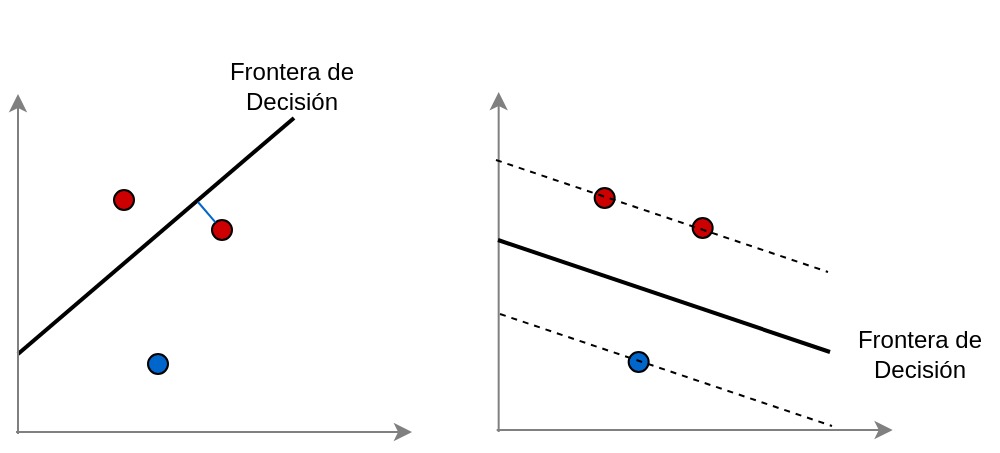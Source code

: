 <mxGraphModel dx="609" dy="564" grid="0" gridSize="10" guides="1" tooltips="1" connect="1" arrows="1" fold="1" page="1" pageScale="1" pageWidth="827" pageHeight="1169" background="#ffffff"><root><mxCell id="0"/><mxCell id="1" parent="0"/><mxCell id="35" value="" style="endArrow=none;html=1;strokeWidth=2;" parent="1" edge="1"><mxGeometry width="50" height="50" relative="1" as="geometry"><mxPoint x="140" y="305" as="sourcePoint"/><mxPoint x="278" y="187" as="targetPoint"/></mxGeometry></mxCell><mxCell id="36" value="" style="endArrow=classic;html=1;strokeWidth=1;strokeColor=#808080;" parent="1" edge="1"><mxGeometry width="50" height="50" relative="1" as="geometry"><mxPoint x="140" y="345" as="sourcePoint"/><mxPoint x="140" y="175" as="targetPoint"/></mxGeometry></mxCell><mxCell id="38" value="" style="ellipse;whiteSpace=wrap;html=1;aspect=fixed;strokeColor=#000000;fillColor=#0066CC;" parent="1" vertex="1"><mxGeometry x="205" y="305" width="10" height="10" as="geometry"/></mxCell><mxCell id="39" value="" style="ellipse;whiteSpace=wrap;html=1;aspect=fixed;strokeColor=#000000;fillColor=#CC0000;" parent="1" vertex="1"><mxGeometry x="237" y="238" width="10" height="10" as="geometry"/></mxCell><mxCell id="40" value="" style="ellipse;whiteSpace=wrap;html=1;aspect=fixed;strokeColor=#000000;fillColor=#CC0000;" parent="1" vertex="1"><mxGeometry x="188" y="223" width="10" height="10" as="geometry"/></mxCell><mxCell id="41" value="" style="endArrow=none;html=1;strokeWidth=1;strokeColor=#0066CC;" parent="1" edge="1" target="39"><mxGeometry width="50" height="50" relative="1" as="geometry"><mxPoint x="230" y="229" as="sourcePoint"/><mxPoint x="250" y="271" as="targetPoint"/></mxGeometry></mxCell><mxCell id="43" value="" style="endArrow=classic;html=1;strokeWidth=1;strokeColor=#808080;" parent="1" edge="1"><mxGeometry width="50" height="50" relative="1" as="geometry"><mxPoint x="139" y="344" as="sourcePoint"/><mxPoint x="337" y="344" as="targetPoint"/></mxGeometry></mxCell><mxCell id="56" value="" style="endArrow=classic;html=1;strokeWidth=1;strokeColor=#808080;" parent="1" edge="1"><mxGeometry width="50" height="50" relative="1" as="geometry"><mxPoint x="380.333" y="344" as="sourcePoint"/><mxPoint x="380.333" y="174" as="targetPoint"/></mxGeometry></mxCell><mxCell id="58" value="" style="ellipse;whiteSpace=wrap;html=1;aspect=fixed;strokeColor=#000000;fillColor=#0066CC;" parent="1" vertex="1"><mxGeometry x="445.333" y="304" width="10" height="10" as="geometry"/></mxCell><mxCell id="59" value="" style="ellipse;whiteSpace=wrap;html=1;aspect=fixed;strokeColor=#000000;fillColor=#CC0000;" parent="1" vertex="1"><mxGeometry x="477.333" y="237" width="10" height="10" as="geometry"/></mxCell><mxCell id="60" value="" style="ellipse;whiteSpace=wrap;html=1;aspect=fixed;strokeColor=#000000;fillColor=#CC0000;" parent="1" vertex="1"><mxGeometry x="428.333" y="222" width="10" height="10" as="geometry"/></mxCell><mxCell id="63" value="" style="endArrow=classic;html=1;strokeWidth=1;strokeColor=#808080;" parent="1" edge="1"><mxGeometry width="50" height="50" relative="1" as="geometry"><mxPoint x="379.333" y="343" as="sourcePoint"/><mxPoint x="577.333" y="343" as="targetPoint"/></mxGeometry></mxCell><mxCell id="64" value="" style="endArrow=none;html=1;strokeWidth=1;dashed=1;" parent="1" edge="1"><mxGeometry width="50" height="50" relative="1" as="geometry"><mxPoint x="379" y="208" as="sourcePoint"/><mxPoint x="545" y="264" as="targetPoint"/></mxGeometry></mxCell><mxCell id="65" value="" style="endArrow=none;html=1;strokeWidth=2;" parent="1" edge="1"><mxGeometry width="50" height="50" relative="1" as="geometry"><mxPoint x="380" y="248" as="sourcePoint"/><mxPoint x="546" y="304" as="targetPoint"/></mxGeometry></mxCell><mxCell id="66" value="" style="endArrow=none;html=1;strokeWidth=1;dashed=1;" parent="1" edge="1"><mxGeometry width="50" height="50" relative="1" as="geometry"><mxPoint x="381" y="285" as="sourcePoint"/><mxPoint x="547.0" y="341" as="targetPoint"/></mxGeometry></mxCell><mxCell id="67" value="Frontera de Decisión" style="text;html=1;strokeColor=none;fillColor=none;align=center;verticalAlign=middle;whiteSpace=wrap;rounded=0;" parent="1" vertex="1"><mxGeometry x="238" y="161" width="78" height="20" as="geometry"/></mxCell><mxCell id="68" value="Frontera de Decisión" style="text;html=1;strokeColor=none;fillColor=none;align=center;verticalAlign=middle;whiteSpace=wrap;rounded=0;" parent="1" vertex="1"><mxGeometry x="552" y="295" width="78" height="20" as="geometry"/></mxCell><mxCell id="69" value="&lt;div&gt;&lt;br&gt;&lt;/div&gt;&lt;div&gt;&lt;br&gt;&lt;/div&gt;" style="text;html=1;resizable=0;points=[];autosize=1;align=left;verticalAlign=top;spacingTop=-4;" parent="1" vertex="1"><mxGeometry x="569" y="128" width="10" height="28" as="geometry"/></mxCell></root></mxGraphModel>